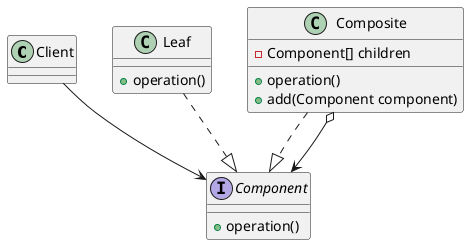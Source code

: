 @startuml composite

class Client

interface Component {
  + operation()
}

class Leaf {
  + operation()
}

class Composite {
  - Component[] children
  + operation()
  + add(Component component)
}

Client --> Component

Leaf ..|> Component
Composite ..|> Component
Composite o--> Component

@enduml